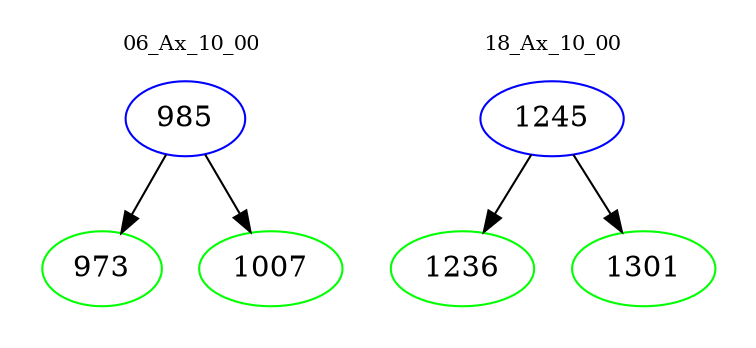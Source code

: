 digraph{
subgraph cluster_0 {
color = white
label = "06_Ax_10_00";
fontsize=10;
T0_985 [label="985", color="blue"]
T0_985 -> T0_973 [color="black"]
T0_973 [label="973", color="green"]
T0_985 -> T0_1007 [color="black"]
T0_1007 [label="1007", color="green"]
}
subgraph cluster_1 {
color = white
label = "18_Ax_10_00";
fontsize=10;
T1_1245 [label="1245", color="blue"]
T1_1245 -> T1_1236 [color="black"]
T1_1236 [label="1236", color="green"]
T1_1245 -> T1_1301 [color="black"]
T1_1301 [label="1301", color="green"]
}
}
